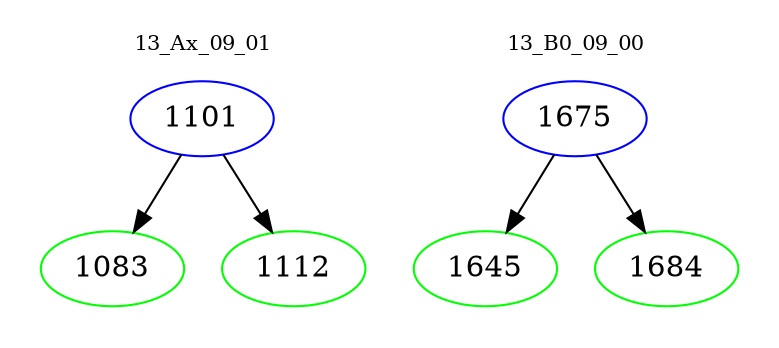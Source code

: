 digraph{
subgraph cluster_0 {
color = white
label = "13_Ax_09_01";
fontsize=10;
T0_1101 [label="1101", color="blue"]
T0_1101 -> T0_1083 [color="black"]
T0_1083 [label="1083", color="green"]
T0_1101 -> T0_1112 [color="black"]
T0_1112 [label="1112", color="green"]
}
subgraph cluster_1 {
color = white
label = "13_B0_09_00";
fontsize=10;
T1_1675 [label="1675", color="blue"]
T1_1675 -> T1_1645 [color="black"]
T1_1645 [label="1645", color="green"]
T1_1675 -> T1_1684 [color="black"]
T1_1684 [label="1684", color="green"]
}
}
